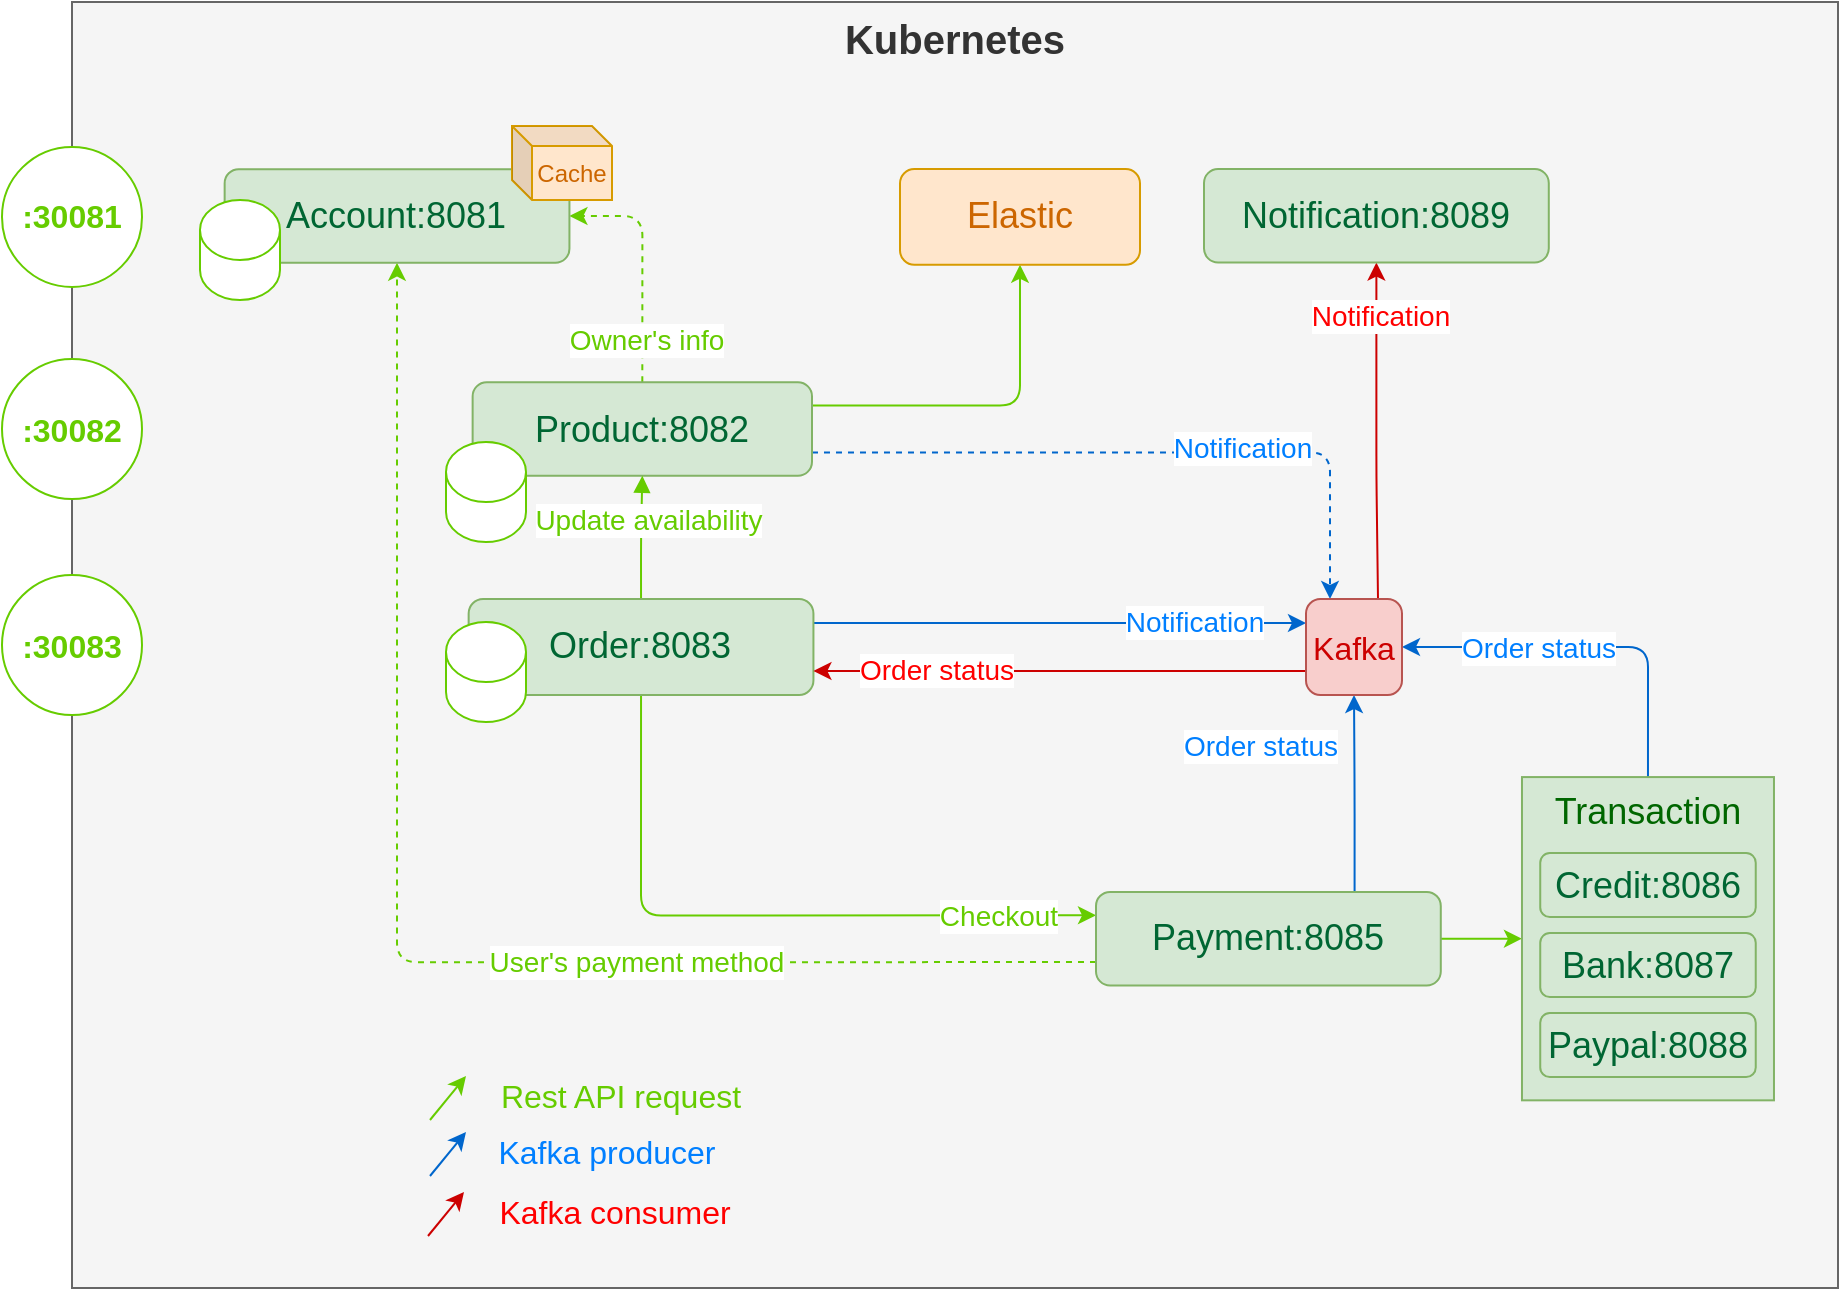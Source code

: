 <mxfile version="20.3.6" type="device"><diagram id="LqKcq0_kD3NlTMwjwbqU" name="Page-1"><mxGraphModel dx="1142" dy="917" grid="0" gridSize="10" guides="1" tooltips="1" connect="1" arrows="1" fold="1" page="1" pageScale="1" pageWidth="850" pageHeight="1100" math="0" shadow="0"><root><mxCell id="0"/><mxCell id="1" parent="0"/><mxCell id="yY8UBjpgQ7rnHpMd-h-m-41" value="Kubernetes" style="rounded=0;whiteSpace=wrap;html=1;fillColor=#f5f5f5;fontColor=#333333;strokeColor=#666666;verticalAlign=top;fontSize=20;fontStyle=1" parent="1" vertex="1"><mxGeometry x="178" y="178" width="883" height="643" as="geometry"/></mxCell><mxCell id="D5eVNy5PsgIauP5N7fXf-1" style="edgeStyle=orthogonalEdgeStyle;rounded=1;orthogonalLoop=1;jettySize=auto;html=1;exitX=0.5;exitY=0;exitDx=0;exitDy=0;entryX=1;entryY=0.5;entryDx=0;entryDy=0;dashed=1;strokeColor=#66CC00;" edge="1" parent="1" source="yY8UBjpgQ7rnHpMd-h-m-4" target="yY8UBjpgQ7rnHpMd-h-m-3"><mxGeometry relative="1" as="geometry"/></mxCell><mxCell id="D5eVNy5PsgIauP5N7fXf-3" value="Owner's info" style="edgeLabel;html=1;align=center;verticalAlign=middle;resizable=0;points=[];fontColor=#66CC00;fontSize=14;" vertex="1" connectable="0" parent="D5eVNy5PsgIauP5N7fXf-1"><mxGeometry x="-0.069" y="-2" relative="1" as="geometry"><mxPoint y="34" as="offset"/></mxGeometry></mxCell><mxCell id="D5eVNy5PsgIauP5N7fXf-4" style="edgeStyle=orthogonalEdgeStyle;rounded=1;orthogonalLoop=1;jettySize=auto;html=1;exitX=1;exitY=0.75;exitDx=0;exitDy=0;entryX=0.25;entryY=0;entryDx=0;entryDy=0;dashed=1;strokeColor=#0066CC;fontSize=14;fontColor=#66CC00;" edge="1" parent="1" source="yY8UBjpgQ7rnHpMd-h-m-4" target="lvmhTescEBJAAVNrhzNN-30"><mxGeometry relative="1" as="geometry"/></mxCell><mxCell id="D5eVNy5PsgIauP5N7fXf-5" value="Notification" style="edgeLabel;html=1;align=center;verticalAlign=middle;resizable=0;points=[];fontSize=14;fontColor=#007FFF;" vertex="1" connectable="0" parent="D5eVNy5PsgIauP5N7fXf-4"><mxGeometry x="0.127" y="2" relative="1" as="geometry"><mxPoint x="27" as="offset"/></mxGeometry></mxCell><mxCell id="D5eVNy5PsgIauP5N7fXf-6" style="edgeStyle=orthogonalEdgeStyle;rounded=1;orthogonalLoop=1;jettySize=auto;html=1;exitX=1;exitY=0.25;exitDx=0;exitDy=0;entryX=0.5;entryY=1;entryDx=0;entryDy=0;strokeColor=#66CC00;fontSize=14;fontColor=#007FFF;" edge="1" parent="1" source="yY8UBjpgQ7rnHpMd-h-m-4" target="lvmhTescEBJAAVNrhzNN-4"><mxGeometry relative="1" as="geometry"/></mxCell><mxCell id="yY8UBjpgQ7rnHpMd-h-m-4" value="Product:8082" style="rounded=1;whiteSpace=wrap;html=1;fillColor=#d5e8d4;strokeColor=#82b366;fontSize=18;fontColor=#006633;fontStyle=0" parent="1" vertex="1"><mxGeometry x="378.32" y="368.12" width="169.68" height="46.76" as="geometry"/></mxCell><mxCell id="XP32mOj8o-1e6zsJ-lud-27" style="edgeStyle=orthogonalEdgeStyle;rounded=1;orthogonalLoop=1;jettySize=auto;html=1;exitX=0.5;exitY=0;exitDx=0;exitDy=0;entryX=0.5;entryY=1;entryDx=0;entryDy=0;strokeColor=#66CC00;fontSize=16;fontColor=#66CC00;startArrow=none;startFill=0;endArrow=block;endFill=1;" parent="1" source="yY8UBjpgQ7rnHpMd-h-m-9" target="yY8UBjpgQ7rnHpMd-h-m-4" edge="1"><mxGeometry relative="1" as="geometry"/></mxCell><mxCell id="wRShOk-NERqeN0jRXSsK-9" value="Update availability" style="edgeLabel;html=1;align=center;verticalAlign=middle;resizable=0;points=[];fontSize=14;fontColor=#66CC00;" parent="XP32mOj8o-1e6zsJ-lud-27" vertex="1" connectable="0"><mxGeometry x="0.019" y="-1" relative="1" as="geometry"><mxPoint x="2" y="-8" as="offset"/></mxGeometry></mxCell><mxCell id="lvmhTescEBJAAVNrhzNN-3" style="edgeStyle=orthogonalEdgeStyle;rounded=1;orthogonalLoop=1;jettySize=auto;html=1;exitX=1;exitY=0.25;exitDx=0;exitDy=0;strokeColor=#0066CC;entryX=0;entryY=0.25;entryDx=0;entryDy=0;" parent="1" source="yY8UBjpgQ7rnHpMd-h-m-9" target="lvmhTescEBJAAVNrhzNN-30" edge="1"><mxGeometry relative="1" as="geometry"><mxPoint x="801.029" y="471.029" as="targetPoint"/></mxGeometry></mxCell><mxCell id="lvmhTescEBJAAVNrhzNN-31" value="Notification" style="edgeLabel;html=1;align=center;verticalAlign=middle;resizable=0;points=[];fontSize=14;fontColor=#007FFF;" parent="lvmhTescEBJAAVNrhzNN-3" vertex="1" connectable="0"><mxGeometry x="0.17" y="1" relative="1" as="geometry"><mxPoint x="46" as="offset"/></mxGeometry></mxCell><mxCell id="lvmhTescEBJAAVNrhzNN-11" style="edgeStyle=orthogonalEdgeStyle;rounded=1;orthogonalLoop=1;jettySize=auto;html=1;exitX=0.5;exitY=1;exitDx=0;exitDy=0;entryX=0;entryY=0.25;entryDx=0;entryDy=0;fontSize=16;fontColor=#66CC00;startArrow=none;startFill=0;strokeColor=#66CC00;" parent="1" source="yY8UBjpgQ7rnHpMd-h-m-9" target="yY8UBjpgQ7rnHpMd-h-m-12" edge="1"><mxGeometry relative="1" as="geometry"/></mxCell><mxCell id="lvmhTescEBJAAVNrhzNN-12" value="Checkout" style="edgeLabel;html=1;align=center;verticalAlign=middle;resizable=0;points=[];fontSize=14;fontColor=#66CC00;" parent="lvmhTescEBJAAVNrhzNN-11" vertex="1" connectable="0"><mxGeometry x="0.205" y="-1" relative="1" as="geometry"><mxPoint x="85" y="-1" as="offset"/></mxGeometry></mxCell><mxCell id="yY8UBjpgQ7rnHpMd-h-m-9" value="Order:8083" style="rounded=1;whiteSpace=wrap;html=1;fillColor=#d5e8d4;strokeColor=#82b366;fontSize=18;fontColor=#006633;fontStyle=0" parent="1" vertex="1"><mxGeometry x="376.324" y="476.497" width="172.394" height="48" as="geometry"/></mxCell><mxCell id="wRShOk-NERqeN0jRXSsK-3" style="edgeStyle=orthogonalEdgeStyle;rounded=1;orthogonalLoop=1;jettySize=auto;html=1;exitX=0.75;exitY=0;exitDx=0;exitDy=0;entryX=0.5;entryY=1;entryDx=0;entryDy=0;strokeColor=#0066CC;startArrow=none;startFill=0;" parent="1" source="yY8UBjpgQ7rnHpMd-h-m-12" target="lvmhTescEBJAAVNrhzNN-30" edge="1"><mxGeometry relative="1" as="geometry"><mxPoint x="818.0" y="512" as="targetPoint"/></mxGeometry></mxCell><mxCell id="wRShOk-NERqeN0jRXSsK-10" value="Order status" style="edgeLabel;html=1;align=center;verticalAlign=middle;resizable=0;points=[];fontSize=14;fontColor=#007FFF;" parent="wRShOk-NERqeN0jRXSsK-3" vertex="1" connectable="0"><mxGeometry x="-0.71" relative="1" as="geometry"><mxPoint x="-48" y="-59" as="offset"/></mxGeometry></mxCell><mxCell id="lvmhTescEBJAAVNrhzNN-24" style="edgeStyle=orthogonalEdgeStyle;rounded=1;orthogonalLoop=1;jettySize=auto;html=1;exitX=1;exitY=0.5;exitDx=0;exitDy=0;entryX=0;entryY=0.5;entryDx=0;entryDy=0;fontSize=16;fontColor=#66CC00;startArrow=none;startFill=0;strokeColor=#66CC00;" parent="1" source="yY8UBjpgQ7rnHpMd-h-m-12" target="XP32mOj8o-1e6zsJ-lud-31" edge="1"><mxGeometry relative="1" as="geometry"/></mxCell><mxCell id="lvmhTescEBJAAVNrhzNN-50" style="edgeStyle=orthogonalEdgeStyle;rounded=1;orthogonalLoop=1;jettySize=auto;html=1;exitX=0;exitY=0.75;exitDx=0;exitDy=0;fontSize=14;fontColor=#66CC00;startArrow=none;startFill=0;endArrow=classic;endFill=1;strokeColor=#66CC00;dashed=1;" parent="1" source="yY8UBjpgQ7rnHpMd-h-m-12" target="yY8UBjpgQ7rnHpMd-h-m-3" edge="1"><mxGeometry relative="1" as="geometry"/></mxCell><mxCell id="lvmhTescEBJAAVNrhzNN-53" value="User's payment method" style="edgeLabel;html=1;align=center;verticalAlign=middle;resizable=0;points=[];fontSize=14;fontColor=#66CC00;" parent="lvmhTescEBJAAVNrhzNN-50" vertex="1" connectable="0"><mxGeometry x="-0.342" relative="1" as="geometry"><mxPoint as="offset"/></mxGeometry></mxCell><mxCell id="yY8UBjpgQ7rnHpMd-h-m-12" value="Payment:8085" style="rounded=1;whiteSpace=wrap;html=1;fillColor=#d5e8d4;strokeColor=#82b366;fontSize=18;fontColor=#006633;fontStyle=0" parent="1" vertex="1"><mxGeometry x="690.0" y="622.977" width="172.394" height="46.765" as="geometry"/></mxCell><mxCell id="yY8UBjpgQ7rnHpMd-h-m-46" value="" style="shape=cylinder3;whiteSpace=wrap;html=1;boundedLbl=1;backgroundOutline=1;size=15;strokeColor=#66CC00;" parent="1" vertex="1"><mxGeometry x="365" y="398" width="40" height="50" as="geometry"/></mxCell><mxCell id="yY8UBjpgQ7rnHpMd-h-m-47" value="" style="shape=cylinder3;whiteSpace=wrap;html=1;boundedLbl=1;backgroundOutline=1;size=15;strokeColor=#66CC00;" parent="1" vertex="1"><mxGeometry x="365" y="488" width="40" height="50" as="geometry"/></mxCell><mxCell id="XP32mOj8o-1e6zsJ-lud-13" value="&lt;font style=&quot;font-size: 16px;&quot;&gt;:30081&lt;/font&gt;" style="ellipse;whiteSpace=wrap;html=1;aspect=fixed;fontSize=16;fontColor=#66CC00;strokeColor=#66CC00;fontStyle=1" parent="1" vertex="1"><mxGeometry x="143" y="250.44" width="70" height="70" as="geometry"/></mxCell><mxCell id="XP32mOj8o-1e6zsJ-lud-14" value="&lt;font style=&quot;font-size: 16px;&quot;&gt;:30082&lt;/font&gt;" style="ellipse;whiteSpace=wrap;html=1;aspect=fixed;fontSize=16;fontColor=#66CC00;strokeColor=#66CC00;fontStyle=1" parent="1" vertex="1"><mxGeometry x="143" y="356.5" width="70" height="70" as="geometry"/></mxCell><mxCell id="XP32mOj8o-1e6zsJ-lud-15" value="&lt;font style=&quot;font-size: 16px;&quot;&gt;:30083&lt;/font&gt;" style="ellipse;whiteSpace=wrap;html=1;aspect=fixed;fontSize=16;fontColor=#66CC00;strokeColor=#66CC00;fontStyle=1" parent="1" vertex="1"><mxGeometry x="143" y="464.5" width="70" height="70" as="geometry"/></mxCell><mxCell id="lvmhTescEBJAAVNrhzNN-29" style="edgeStyle=orthogonalEdgeStyle;rounded=1;orthogonalLoop=1;jettySize=auto;html=1;exitX=0;exitY=0.75;exitDx=0;exitDy=0;entryX=1;entryY=0.75;entryDx=0;entryDy=0;fontSize=16;fontColor=#66CC00;startArrow=none;startFill=0;endArrow=classic;endFill=1;strokeColor=#CC0000;" parent="1" source="lvmhTescEBJAAVNrhzNN-30" target="yY8UBjpgQ7rnHpMd-h-m-9" edge="1"><mxGeometry relative="1" as="geometry"><mxPoint x="794.0" y="488" as="sourcePoint"/></mxGeometry></mxCell><mxCell id="lvmhTescEBJAAVNrhzNN-4" value="&lt;font style=&quot;font-size: 18px;&quot;&gt;Elastic&lt;/font&gt;" style="rounded=1;whiteSpace=wrap;html=1;fillColor=#ffe6cc;strokeColor=#d79b00;fontColor=#CC6600;" parent="1" vertex="1"><mxGeometry x="592" y="261.5" width="120" height="47.88" as="geometry"/></mxCell><mxCell id="lvmhTescEBJAAVNrhzNN-23" style="edgeStyle=orthogonalEdgeStyle;rounded=1;orthogonalLoop=1;jettySize=auto;html=1;exitX=0.5;exitY=0;exitDx=0;exitDy=0;fontSize=16;fontColor=#66CC00;startArrow=none;startFill=0;strokeColor=#0066CC;entryX=1;entryY=0.5;entryDx=0;entryDy=0;" parent="1" source="XP32mOj8o-1e6zsJ-lud-31" target="lvmhTescEBJAAVNrhzNN-30" edge="1"><mxGeometry relative="1" as="geometry"><mxPoint x="842.0" y="488" as="targetPoint"/></mxGeometry></mxCell><mxCell id="D5eVNy5PsgIauP5N7fXf-7" value="Order status" style="edgeLabel;html=1;align=center;verticalAlign=middle;resizable=0;points=[];fontSize=14;fontColor=#007FFF;" vertex="1" connectable="0" parent="lvmhTescEBJAAVNrhzNN-23"><mxGeometry x="0.277" y="-2" relative="1" as="geometry"><mxPoint y="2" as="offset"/></mxGeometry></mxCell><mxCell id="XP32mOj8o-1e6zsJ-lud-31" value="Transaction" style="rounded=0;whiteSpace=wrap;html=1;fontSize=18;fillColor=#d5e8d4;strokeColor=#82b366;verticalAlign=top;fontColor=#006600;" parent="1" vertex="1"><mxGeometry x="902.99" y="565.54" width="126" height="161.63" as="geometry"/></mxCell><mxCell id="yY8UBjpgQ7rnHpMd-h-m-13" value="Credit:8086" style="rounded=1;whiteSpace=wrap;html=1;fillColor=#d5e8d4;strokeColor=#82b366;fontSize=18;fontColor=#006633;fontStyle=0" parent="1" vertex="1"><mxGeometry x="912.12" y="603.54" width="107.75" height="32" as="geometry"/></mxCell><mxCell id="yY8UBjpgQ7rnHpMd-h-m-14" value="Bank:8087" style="rounded=1;whiteSpace=wrap;html=1;fillColor=#d5e8d4;strokeColor=#82b366;fontSize=18;fontColor=#006633;fontStyle=0" parent="1" vertex="1"><mxGeometry x="912.12" y="643.54" width="107.75" height="32" as="geometry"/></mxCell><mxCell id="yY8UBjpgQ7rnHpMd-h-m-15" value="Paypal:8088" style="rounded=1;whiteSpace=wrap;html=1;fillColor=#d5e8d4;strokeColor=#82b366;fontSize=18;fontColor=#006633;fontStyle=0" parent="1" vertex="1"><mxGeometry x="912.12" y="683.54" width="107.75" height="32" as="geometry"/></mxCell><mxCell id="lvmhTescEBJAAVNrhzNN-27" style="edgeStyle=orthogonalEdgeStyle;rounded=1;orthogonalLoop=1;jettySize=auto;html=1;exitX=0.5;exitY=1;exitDx=0;exitDy=0;entryX=0.75;entryY=0;entryDx=0;entryDy=0;fontSize=16;fontColor=#66CC00;startArrow=classic;startFill=1;strokeColor=#CC0000;endArrow=none;endFill=0;" parent="1" source="lvmhTescEBJAAVNrhzNN-25" target="lvmhTescEBJAAVNrhzNN-30" edge="1"><mxGeometry relative="1" as="geometry"><mxPoint x="801.029" y="504.971" as="targetPoint"/><Array as="points"><mxPoint x="830" y="415"/></Array></mxGeometry></mxCell><mxCell id="lvmhTescEBJAAVNrhzNN-32" value="Notification" style="edgeLabel;html=1;align=center;verticalAlign=middle;resizable=0;points=[];fontSize=14;fontColor=#FF0000;" parent="lvmhTescEBJAAVNrhzNN-27" vertex="1" connectable="0"><mxGeometry x="-0.152" y="1" relative="1" as="geometry"><mxPoint x="1" y="-45" as="offset"/></mxGeometry></mxCell><mxCell id="lvmhTescEBJAAVNrhzNN-25" value="Notification:8089" style="rounded=1;whiteSpace=wrap;html=1;fillColor=#d5e8d4;strokeColor=#82b366;fontSize=18;fontColor=#006633;fontStyle=0" parent="1" vertex="1"><mxGeometry x="744.0" y="261.497" width="172.394" height="46.765" as="geometry"/></mxCell><mxCell id="lvmhTescEBJAAVNrhzNN-30" value="Kafka" style="rounded=1;whiteSpace=wrap;html=1;fontSize=16;fillColor=#f8cecc;strokeColor=#b85450;fontColor=#CC0000;" parent="1" vertex="1"><mxGeometry x="795" y="476.5" width="48" height="48" as="geometry"/></mxCell><mxCell id="lvmhTescEBJAAVNrhzNN-33" value="Order status" style="edgeLabel;html=1;align=center;verticalAlign=middle;resizable=0;points=[];fontSize=14;fontColor=#FF0000;" parent="1" vertex="1" connectable="0"><mxGeometry x="609.996" y="512.004" as="geometry"/></mxCell><mxCell id="lvmhTescEBJAAVNrhzNN-37" value="" style="endArrow=classic;html=1;rounded=1;fontSize=16;fontColor=#CC0000;strokeColor=#66CC00;" parent="1" edge="1"><mxGeometry width="50" height="50" relative="1" as="geometry"><mxPoint x="357" y="737" as="sourcePoint"/><mxPoint x="375" y="715" as="targetPoint"/></mxGeometry></mxCell><mxCell id="lvmhTescEBJAAVNrhzNN-38" value="" style="endArrow=classic;html=1;rounded=1;fontSize=16;fontColor=#CC0000;strokeColor=#0066CC;" parent="1" edge="1"><mxGeometry width="50" height="50" relative="1" as="geometry"><mxPoint x="357" y="765" as="sourcePoint"/><mxPoint x="375" y="743" as="targetPoint"/></mxGeometry></mxCell><mxCell id="lvmhTescEBJAAVNrhzNN-39" value="" style="endArrow=classic;html=1;rounded=1;fontSize=16;fontColor=#CC0000;strokeColor=#CC0000;" parent="1" edge="1"><mxGeometry width="50" height="50" relative="1" as="geometry"><mxPoint x="356" y="795" as="sourcePoint"/><mxPoint x="374" y="773" as="targetPoint"/></mxGeometry></mxCell><mxCell id="lvmhTescEBJAAVNrhzNN-40" value="Rest API request" style="text;html=1;strokeColor=none;fillColor=none;align=center;verticalAlign=middle;whiteSpace=wrap;rounded=0;fontSize=16;fontColor=#66CC00;" parent="1" vertex="1"><mxGeometry x="377.32" y="710.3" width="150.68" height="30" as="geometry"/></mxCell><mxCell id="lvmhTescEBJAAVNrhzNN-41" value="Kafka producer" style="text;html=1;strokeColor=none;fillColor=none;align=center;verticalAlign=middle;whiteSpace=wrap;rounded=0;fontSize=16;fontColor=#007FFF;" parent="1" vertex="1"><mxGeometry x="375.32" y="738" width="141" height="30" as="geometry"/></mxCell><mxCell id="lvmhTescEBJAAVNrhzNN-42" value="Kafka consumer" style="text;html=1;strokeColor=none;fillColor=none;align=center;verticalAlign=middle;whiteSpace=wrap;rounded=0;fontSize=16;fontColor=#FF0000;" parent="1" vertex="1"><mxGeometry x="379.16" y="768" width="141" height="30" as="geometry"/></mxCell><mxCell id="lvmhTescEBJAAVNrhzNN-49" value="" style="group" parent="1" vertex="1" connectable="0"><mxGeometry x="242" y="240" width="206" height="87" as="geometry"/></mxCell><mxCell id="yY8UBjpgQ7rnHpMd-h-m-3" value="Account:8081" style="rounded=1;whiteSpace=wrap;html=1;fillColor=#d5e8d4;strokeColor=#82b366;fontSize=18;fontColor=#006633;fontStyle=0" parent="lvmhTescEBJAAVNrhzNN-49" vertex="1"><mxGeometry x="12.324" y="21.588" width="172.394" height="46.765" as="geometry"/></mxCell><mxCell id="yY8UBjpgQ7rnHpMd-h-m-43" value="" style="shape=cylinder3;whiteSpace=wrap;html=1;boundedLbl=1;backgroundOutline=1;size=15;strokeColor=#66CC00;" parent="lvmhTescEBJAAVNrhzNN-49" vertex="1"><mxGeometry y="37" width="40" height="50" as="geometry"/></mxCell><mxCell id="lvmhTescEBJAAVNrhzNN-14" value="Cache" style="shape=cube;whiteSpace=wrap;html=1;boundedLbl=1;backgroundOutline=1;darkOpacity=0.05;darkOpacity2=0.1;fontSize=12;size=10;fillColor=#ffe6cc;strokeColor=#d79b00;fontColor=#CC6600;" parent="lvmhTescEBJAAVNrhzNN-49" vertex="1"><mxGeometry x="156" width="50" height="37" as="geometry"/></mxCell></root></mxGraphModel></diagram></mxfile>